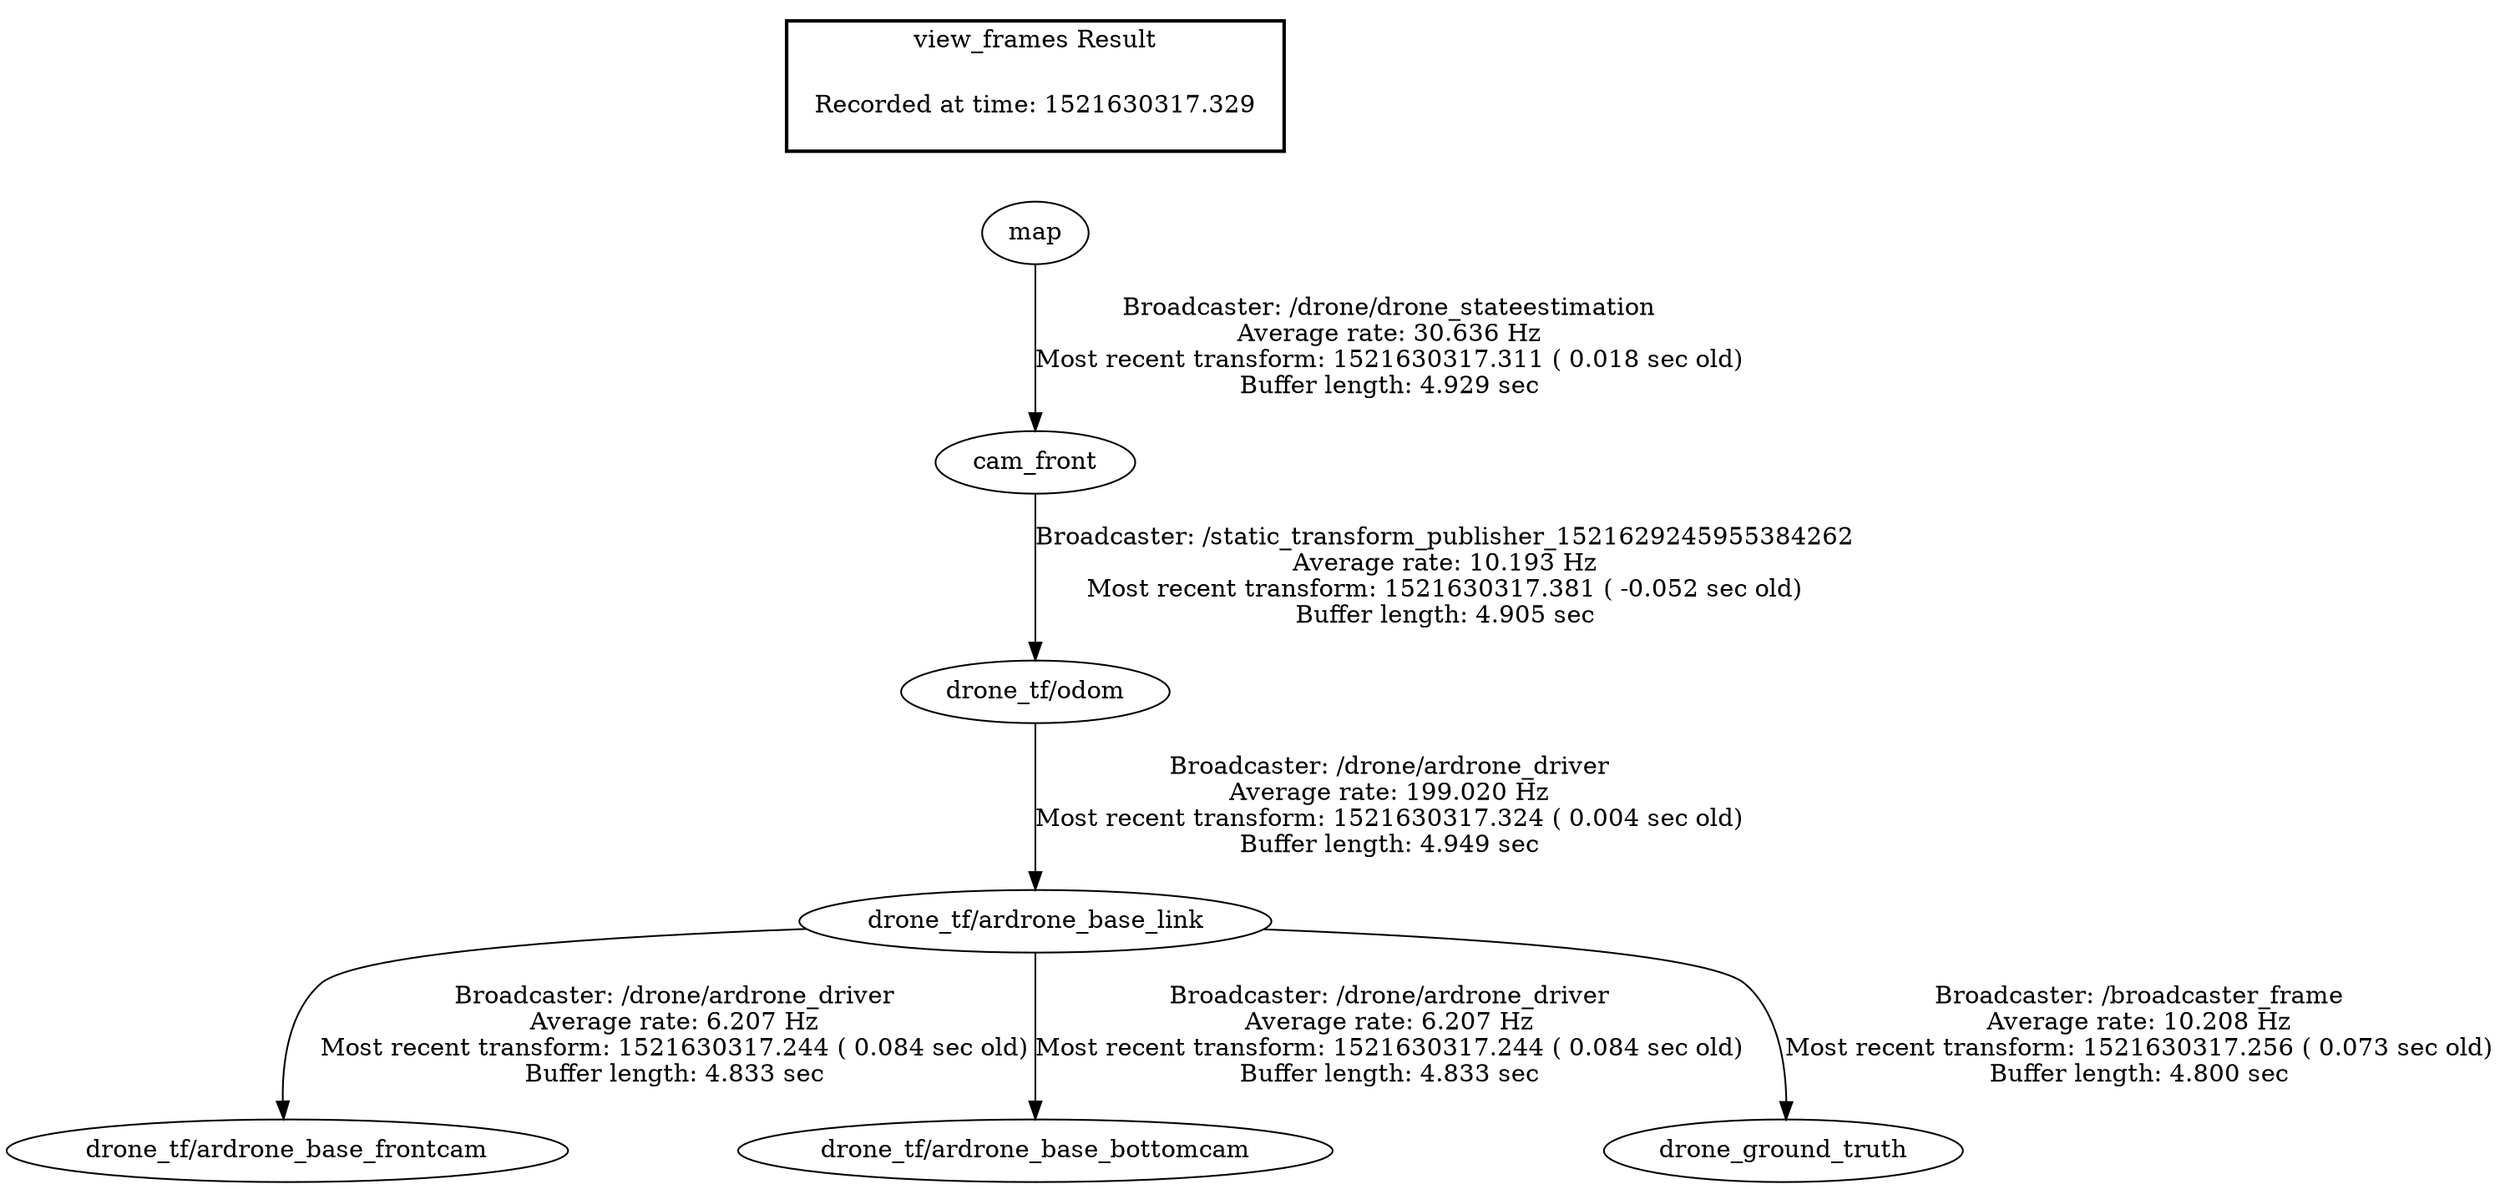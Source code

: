 digraph G {
"drone_tf/odom" -> "drone_tf/ardrone_base_link"[label="Broadcaster: /drone/ardrone_driver\nAverage rate: 199.020 Hz\nMost recent transform: 1521630317.324 ( 0.004 sec old)\nBuffer length: 4.949 sec\n"];
"cam_front" -> "drone_tf/odom"[label="Broadcaster: /static_transform_publisher_1521629245955384262\nAverage rate: 10.193 Hz\nMost recent transform: 1521630317.381 ( -0.052 sec old)\nBuffer length: 4.905 sec\n"];
"map" -> "cam_front"[label="Broadcaster: /drone/drone_stateestimation\nAverage rate: 30.636 Hz\nMost recent transform: 1521630317.311 ( 0.018 sec old)\nBuffer length: 4.929 sec\n"];
"drone_tf/ardrone_base_link" -> "drone_tf/ardrone_base_frontcam"[label="Broadcaster: /drone/ardrone_driver\nAverage rate: 6.207 Hz\nMost recent transform: 1521630317.244 ( 0.084 sec old)\nBuffer length: 4.833 sec\n"];
"drone_tf/ardrone_base_link" -> "drone_tf/ardrone_base_bottomcam"[label="Broadcaster: /drone/ardrone_driver\nAverage rate: 6.207 Hz\nMost recent transform: 1521630317.244 ( 0.084 sec old)\nBuffer length: 4.833 sec\n"];
"drone_tf/ardrone_base_link" -> "drone_ground_truth"[label="Broadcaster: /broadcaster_frame\nAverage rate: 10.208 Hz\nMost recent transform: 1521630317.256 ( 0.073 sec old)\nBuffer length: 4.800 sec\n"];
edge [style=invis];
 subgraph cluster_legend { style=bold; color=black; label ="view_frames Result";
"Recorded at time: 1521630317.329"[ shape=plaintext ] ;
 }->"map";
}